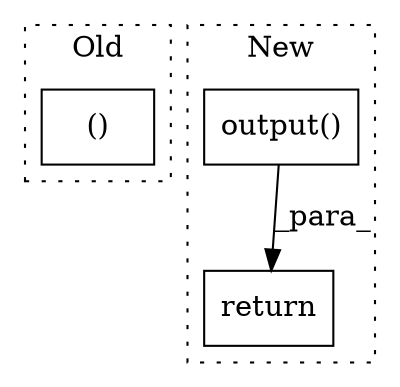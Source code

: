 digraph G {
subgraph cluster0 {
1 [label="()" a="54" s="2711" l="8" shape="box"];
label = "Old";
style="dotted";
}
subgraph cluster1 {
2 [label="output()" a="75" s="1145,1170" l="20,1" shape="box"];
3 [label="return" a="93" s="1604" l="7" shape="box"];
label = "New";
style="dotted";
}
2 -> 3 [label="_para_"];
}